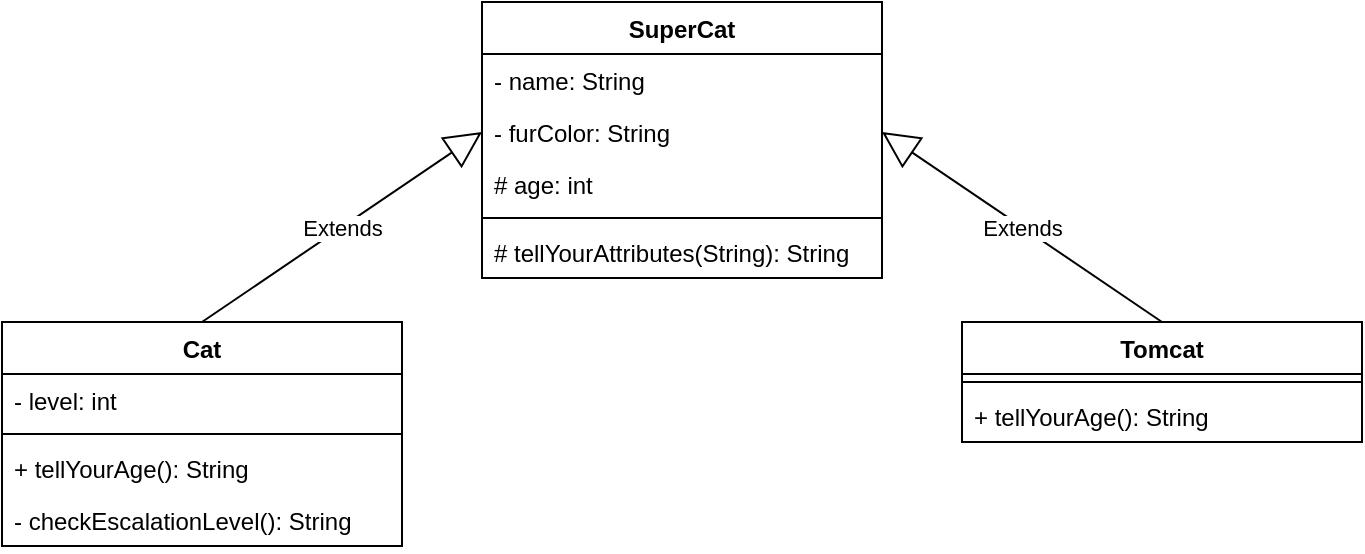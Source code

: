 <mxfile version="14.7.3" type="device"><diagram id="v31menel1PyYfFSssCCg" name="SuperCat"><mxGraphModel dx="1022" dy="536" grid="1" gridSize="10" guides="1" tooltips="1" connect="1" arrows="1" fold="1" page="1" pageScale="1" pageWidth="827" pageHeight="1169" math="0" shadow="0"><root><mxCell id="0"/><mxCell id="1" parent="0"/><mxCell id="tK8kMP4XM-MtppNe8oFe-1" value="SuperCat" style="swimlane;fontStyle=1;align=center;verticalAlign=top;childLayout=stackLayout;horizontal=1;startSize=26;horizontalStack=0;resizeParent=1;resizeParentMax=0;resizeLast=0;collapsible=1;marginBottom=0;" vertex="1" parent="1"><mxGeometry x="320" y="120" width="200" height="138" as="geometry"/></mxCell><mxCell id="tK8kMP4XM-MtppNe8oFe-2" value="- name: String" style="text;strokeColor=none;fillColor=none;align=left;verticalAlign=top;spacingLeft=4;spacingRight=4;overflow=hidden;rotatable=0;points=[[0,0.5],[1,0.5]];portConstraint=eastwest;" vertex="1" parent="tK8kMP4XM-MtppNe8oFe-1"><mxGeometry y="26" width="200" height="26" as="geometry"/></mxCell><mxCell id="tK8kMP4XM-MtppNe8oFe-14" value="- furColor: String" style="text;strokeColor=none;fillColor=none;align=left;verticalAlign=top;spacingLeft=4;spacingRight=4;overflow=hidden;rotatable=0;points=[[0,0.5],[1,0.5]];portConstraint=eastwest;" vertex="1" parent="tK8kMP4XM-MtppNe8oFe-1"><mxGeometry y="52" width="200" height="26" as="geometry"/></mxCell><mxCell id="tK8kMP4XM-MtppNe8oFe-15" value="# age: int" style="text;strokeColor=none;fillColor=none;align=left;verticalAlign=top;spacingLeft=4;spacingRight=4;overflow=hidden;rotatable=0;points=[[0,0.5],[1,0.5]];portConstraint=eastwest;" vertex="1" parent="tK8kMP4XM-MtppNe8oFe-1"><mxGeometry y="78" width="200" height="26" as="geometry"/></mxCell><mxCell id="tK8kMP4XM-MtppNe8oFe-3" value="" style="line;strokeWidth=1;fillColor=none;align=left;verticalAlign=middle;spacingTop=-1;spacingLeft=3;spacingRight=3;rotatable=0;labelPosition=right;points=[];portConstraint=eastwest;" vertex="1" parent="tK8kMP4XM-MtppNe8oFe-1"><mxGeometry y="104" width="200" height="8" as="geometry"/></mxCell><mxCell id="tK8kMP4XM-MtppNe8oFe-4" value="# tellYourAttributes(String): String" style="text;strokeColor=none;fillColor=none;align=left;verticalAlign=top;spacingLeft=4;spacingRight=4;overflow=hidden;rotatable=0;points=[[0,0.5],[1,0.5]];portConstraint=eastwest;" vertex="1" parent="tK8kMP4XM-MtppNe8oFe-1"><mxGeometry y="112" width="200" height="26" as="geometry"/></mxCell><mxCell id="tK8kMP4XM-MtppNe8oFe-5" value="Tomcat" style="swimlane;fontStyle=1;align=center;verticalAlign=top;childLayout=stackLayout;horizontal=1;startSize=26;horizontalStack=0;resizeParent=1;resizeParentMax=0;resizeLast=0;collapsible=1;marginBottom=0;" vertex="1" parent="1"><mxGeometry x="560" y="280" width="200" height="60" as="geometry"/></mxCell><mxCell id="tK8kMP4XM-MtppNe8oFe-7" value="" style="line;strokeWidth=1;fillColor=none;align=left;verticalAlign=middle;spacingTop=-1;spacingLeft=3;spacingRight=3;rotatable=0;labelPosition=right;points=[];portConstraint=eastwest;" vertex="1" parent="tK8kMP4XM-MtppNe8oFe-5"><mxGeometry y="26" width="200" height="8" as="geometry"/></mxCell><mxCell id="tK8kMP4XM-MtppNe8oFe-8" value="+ tellYourAge(): String" style="text;strokeColor=none;fillColor=none;align=left;verticalAlign=top;spacingLeft=4;spacingRight=4;overflow=hidden;rotatable=0;points=[[0,0.5],[1,0.5]];portConstraint=eastwest;" vertex="1" parent="tK8kMP4XM-MtppNe8oFe-5"><mxGeometry y="34" width="200" height="26" as="geometry"/></mxCell><mxCell id="tK8kMP4XM-MtppNe8oFe-9" value="Cat" style="swimlane;fontStyle=1;align=center;verticalAlign=top;childLayout=stackLayout;horizontal=1;startSize=26;horizontalStack=0;resizeParent=1;resizeParentMax=0;resizeLast=0;collapsible=1;marginBottom=0;" vertex="1" parent="1"><mxGeometry x="80" y="280" width="200" height="112" as="geometry"/></mxCell><mxCell id="tK8kMP4XM-MtppNe8oFe-10" value="- level: int" style="text;strokeColor=none;fillColor=none;align=left;verticalAlign=top;spacingLeft=4;spacingRight=4;overflow=hidden;rotatable=0;points=[[0,0.5],[1,0.5]];portConstraint=eastwest;" vertex="1" parent="tK8kMP4XM-MtppNe8oFe-9"><mxGeometry y="26" width="200" height="26" as="geometry"/></mxCell><mxCell id="tK8kMP4XM-MtppNe8oFe-11" value="" style="line;strokeWidth=1;fillColor=none;align=left;verticalAlign=middle;spacingTop=-1;spacingLeft=3;spacingRight=3;rotatable=0;labelPosition=right;points=[];portConstraint=eastwest;" vertex="1" parent="tK8kMP4XM-MtppNe8oFe-9"><mxGeometry y="52" width="200" height="8" as="geometry"/></mxCell><mxCell id="tK8kMP4XM-MtppNe8oFe-12" value="+ tellYourAge(): String" style="text;strokeColor=none;fillColor=none;align=left;verticalAlign=top;spacingLeft=4;spacingRight=4;overflow=hidden;rotatable=0;points=[[0,0.5],[1,0.5]];portConstraint=eastwest;" vertex="1" parent="tK8kMP4XM-MtppNe8oFe-9"><mxGeometry y="60" width="200" height="26" as="geometry"/></mxCell><mxCell id="tK8kMP4XM-MtppNe8oFe-13" value="- checkEscalationLevel(): String" style="text;strokeColor=none;fillColor=none;align=left;verticalAlign=top;spacingLeft=4;spacingRight=4;overflow=hidden;rotatable=0;points=[[0,0.5],[1,0.5]];portConstraint=eastwest;" vertex="1" parent="tK8kMP4XM-MtppNe8oFe-9"><mxGeometry y="86" width="200" height="26" as="geometry"/></mxCell><mxCell id="tK8kMP4XM-MtppNe8oFe-16" value="Extends" style="endArrow=block;endSize=16;endFill=0;html=1;exitX=0.5;exitY=0;exitDx=0;exitDy=0;entryX=0;entryY=0.5;entryDx=0;entryDy=0;" edge="1" parent="1" source="tK8kMP4XM-MtppNe8oFe-9" target="tK8kMP4XM-MtppNe8oFe-14"><mxGeometry width="160" relative="1" as="geometry"><mxPoint x="90" y="230" as="sourcePoint"/><mxPoint x="250" y="230" as="targetPoint"/></mxGeometry></mxCell><mxCell id="tK8kMP4XM-MtppNe8oFe-17" value="Extends" style="endArrow=block;endSize=16;endFill=0;html=1;exitX=0.5;exitY=0;exitDx=0;exitDy=0;entryX=1;entryY=0.5;entryDx=0;entryDy=0;" edge="1" parent="1" source="tK8kMP4XM-MtppNe8oFe-5" target="tK8kMP4XM-MtppNe8oFe-14"><mxGeometry width="160" relative="1" as="geometry"><mxPoint x="590" y="250" as="sourcePoint"/><mxPoint x="750" y="250" as="targetPoint"/></mxGeometry></mxCell></root></mxGraphModel></diagram></mxfile>